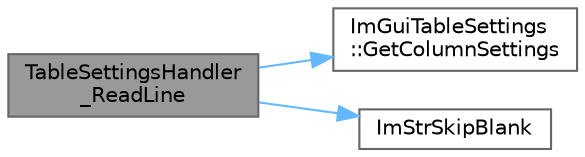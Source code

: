 digraph "TableSettingsHandler_ReadLine"
{
 // LATEX_PDF_SIZE
  bgcolor="transparent";
  edge [fontname=Helvetica,fontsize=10,labelfontname=Helvetica,labelfontsize=10];
  node [fontname=Helvetica,fontsize=10,shape=box,height=0.2,width=0.4];
  rankdir="LR";
  Node1 [id="Node000001",label="TableSettingsHandler\l_ReadLine",height=0.2,width=0.4,color="gray40", fillcolor="grey60", style="filled", fontcolor="black",tooltip=" "];
  Node1 -> Node2 [id="edge1_Node000001_Node000002",color="steelblue1",style="solid",tooltip=" "];
  Node2 [id="Node000002",label="ImGuiTableSettings\l::GetColumnSettings",height=0.2,width=0.4,color="grey40", fillcolor="white", style="filled",URL="$struct_im_gui_table_settings.html#ae26859503d7552a9d4efe351d8f9f7a2",tooltip=" "];
  Node1 -> Node3 [id="edge2_Node000001_Node000003",color="steelblue1",style="solid",tooltip=" "];
  Node3 [id="Node000003",label="ImStrSkipBlank",height=0.2,width=0.4,color="grey40", fillcolor="white", style="filled",URL="$imgui_8cpp.html#a8f93b897914903f6e1fe3ec400dfd271",tooltip=" "];
}
